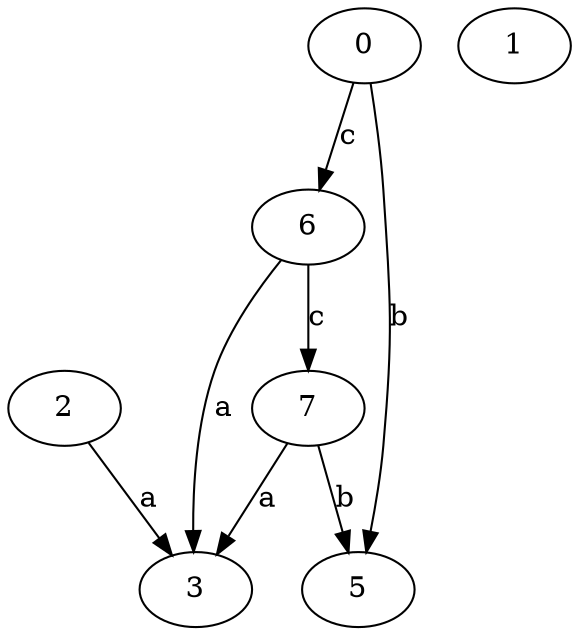 strict digraph  {
2;
3;
5;
6;
7;
0;
1;
2 -> 3  [label=a];
6 -> 3  [label=a];
6 -> 7  [label=c];
7 -> 3  [label=a];
7 -> 5  [label=b];
0 -> 5  [label=b];
0 -> 6  [label=c];
}
